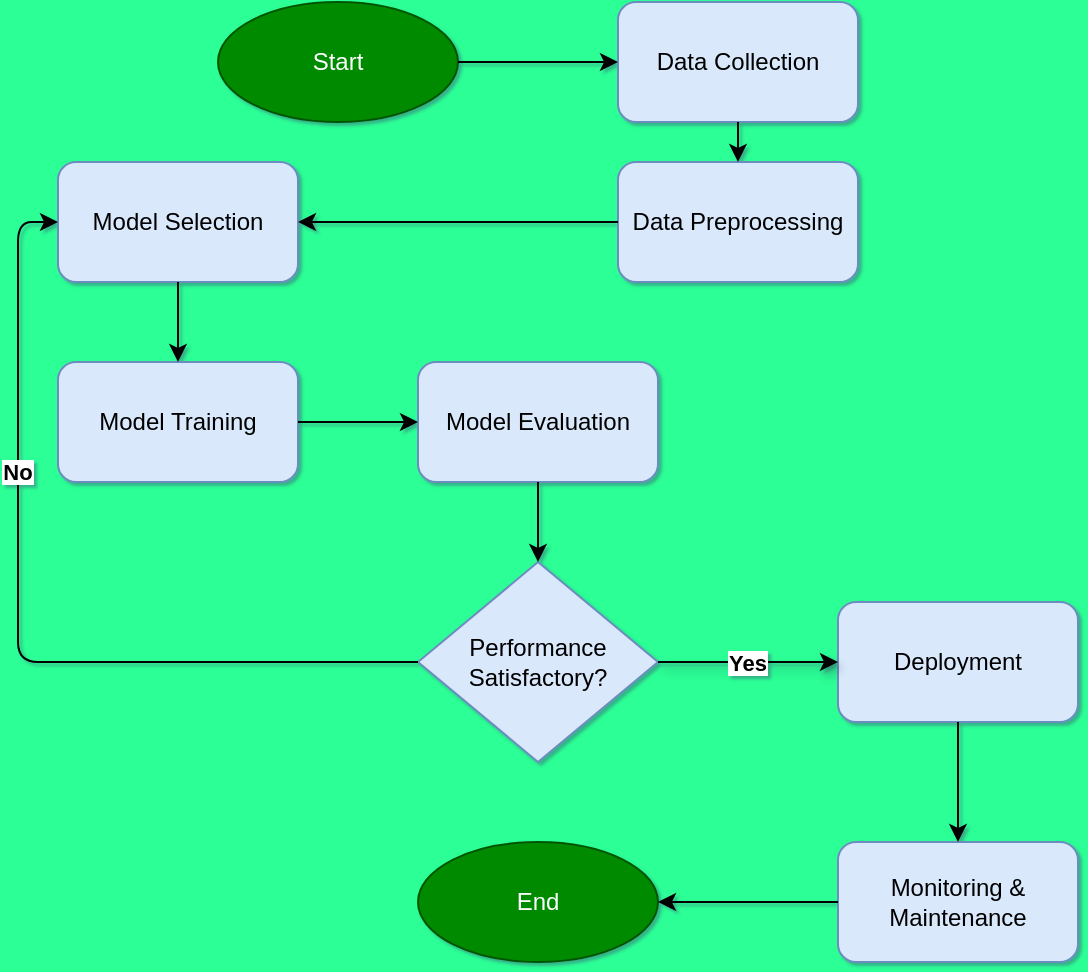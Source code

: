 <mxfile>
    <diagram id="AI_Development_Workflow" name="AI Development Workflow">
        <mxGraphModel dx="662" dy="513" grid="1" gridSize="10" guides="1" tooltips="1" connect="1" arrows="1" fold="1" page="1" pageScale="1" pageWidth="850" pageHeight="1100" background="#2BFF95" math="0" shadow="1">
            <root>
                <mxCell id="0"/>
                <mxCell id="1" parent="0"/>
                <mxCell id="start" value="Start" style="ellipse;whiteSpace=wrap;fillColor=#008a00;strokeColor=#005700;fontColor=#ffffff;" parent="1" vertex="1">
                    <mxGeometry x="300" width="120" height="60" as="geometry"/>
                </mxCell>
                <mxCell id="data_collection" value="Data Collection" style="rounded=1;whiteSpace=wrap;fillColor=#dae8fc;strokeColor=#6c8ebf;" parent="1" vertex="1">
                    <mxGeometry x="500" width="120" height="60" as="geometry"/>
                </mxCell>
                <mxCell id="preprocessing" value="Data Preprocessing" style="rounded=1;whiteSpace=wrap;fillColor=#dae8fc;strokeColor=#6c8ebf;glass=0;" parent="1" vertex="1">
                    <mxGeometry x="500" y="80" width="120" height="60" as="geometry"/>
                </mxCell>
                <mxCell id="model_selection" value="Model Selection" style="rounded=1;whiteSpace=wrap;fillColor=#dae8fc;strokeColor=#6c8ebf;glass=0;" parent="1" vertex="1">
                    <mxGeometry x="220" y="80" width="120" height="60" as="geometry"/>
                </mxCell>
                <mxCell id="training" value="Model Training" style="rounded=1;whiteSpace=wrap;fillColor=#dae8fc;strokeColor=#6c8ebf;" parent="1" vertex="1">
                    <mxGeometry x="220" y="180" width="120" height="60" as="geometry"/>
                </mxCell>
                <mxCell id="evaluation" value="Model Evaluation" style="rounded=1;whiteSpace=wrap;fillColor=#dae8fc;strokeColor=#6c8ebf;" parent="1" vertex="1">
                    <mxGeometry x="400" y="180" width="120" height="60" as="geometry"/>
                </mxCell>
                <mxCell id="decision" value="Performance&#xa;Satisfactory?" style="rhombus;whiteSpace=wrap;fillColor=#dae8fc;strokeColor=#6c8ebf;" parent="1" vertex="1">
                    <mxGeometry x="400" y="280" width="120" height="100" as="geometry"/>
                </mxCell>
                <mxCell id="deployment" value="Deployment" style="rounded=1;whiteSpace=wrap;fillColor=#dae8fc;strokeColor=#6c8ebf;" parent="1" vertex="1">
                    <mxGeometry x="610" y="300" width="120" height="60" as="geometry"/>
                </mxCell>
                <mxCell id="monitoring" value="Monitoring &amp; Maintenance" style="rounded=1;whiteSpace=wrap;fillColor=#dae8fc;strokeColor=#6c8ebf;" parent="1" vertex="1">
                    <mxGeometry x="610" y="420" width="120" height="60" as="geometry"/>
                </mxCell>
                <mxCell id="end" value="End" style="ellipse;whiteSpace=wrap;fillColor=#008a00;strokeColor=#005700;fontColor=#ffffff;" parent="1" vertex="1">
                    <mxGeometry x="400" y="420" width="120" height="60" as="geometry"/>
                </mxCell>
                <mxCell id="conn1" value="" style="edgeStyle=orthogonalEdgeStyle;" parent="1" source="start" target="data_collection" edge="1">
                    <mxGeometry relative="1" as="geometry"/>
                </mxCell>
                <mxCell id="conn2" value="" style="edgeStyle=orthogonalEdgeStyle;" parent="1" source="data_collection" target="preprocessing" edge="1">
                    <mxGeometry relative="1" as="geometry"/>
                </mxCell>
                <mxCell id="conn3" value="" style="edgeStyle=orthogonalEdgeStyle;" parent="1" source="preprocessing" target="model_selection" edge="1">
                    <mxGeometry relative="1" as="geometry"/>
                </mxCell>
                <mxCell id="conn4" value="" style="edgeStyle=orthogonalEdgeStyle;" parent="1" source="model_selection" target="training" edge="1">
                    <mxGeometry relative="1" as="geometry"/>
                </mxCell>
                <mxCell id="conn5" value="" style="edgeStyle=orthogonalEdgeStyle;" parent="1" source="training" target="evaluation" edge="1">
                    <mxGeometry relative="1" as="geometry"/>
                </mxCell>
                <mxCell id="conn6" value="" style="edgeStyle=orthogonalEdgeStyle;" parent="1" source="evaluation" target="decision" edge="1">
                    <mxGeometry relative="1" as="geometry"/>
                </mxCell>
                <mxCell id="conn7" value="Yes" style="edgeStyle=orthogonalEdgeStyle;fontStyle=1;shadow=1;" parent="1" source="decision" target="deployment" edge="1">
                    <mxGeometry relative="1" as="geometry"/>
                </mxCell>
                <mxCell id="conn8" value="No" style="edgeStyle=orthogonalEdgeStyle;exitX=0;exitY=0.5;exitDx=0;exitDy=0;fontStyle=1" parent="1" source="decision" target="model_selection" edge="1">
                    <mxGeometry x="0.343" relative="1" as="geometry">
                        <Array as="points">
                            <mxPoint x="200" y="330"/>
                            <mxPoint x="200" y="110"/>
                        </Array>
                        <mxPoint as="offset"/>
                    </mxGeometry>
                </mxCell>
                <mxCell id="conn9" value="" style="edgeStyle=orthogonalEdgeStyle;" parent="1" source="deployment" target="monitoring" edge="1">
                    <mxGeometry relative="1" as="geometry"/>
                </mxCell>
                <mxCell id="conn10" value="" style="edgeStyle=orthogonalEdgeStyle;" parent="1" source="monitoring" target="end" edge="1">
                    <mxGeometry relative="1" as="geometry"/>
                </mxCell>
            </root>
        </mxGraphModel>
    </diagram>
</mxfile>